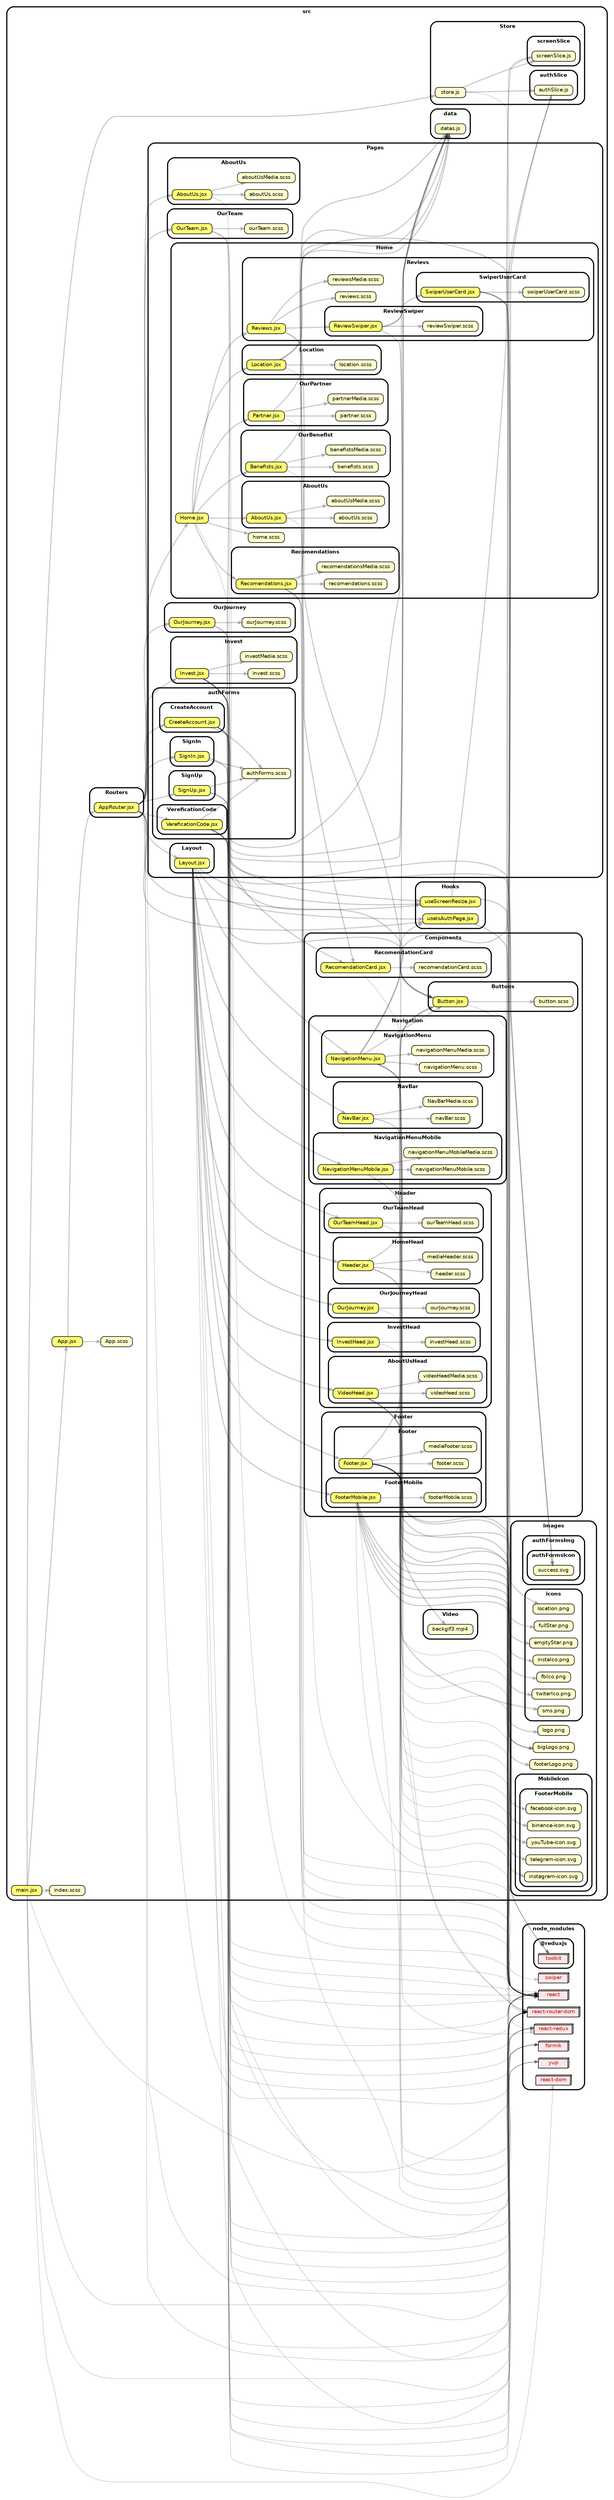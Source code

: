 strict digraph "dependency-cruiser output"{
    rankdir="LR" splines="true" overlap="false" nodesep="0.16" ranksep="0.18" fontname="Helvetica-bold" fontsize="9" style="rounded,bold,filled" fillcolor="#ffffff" compound="true"
    node [shape="box" style="rounded, filled" height="0.2" color="black" fillcolor="#ffffcc" fontcolor="black" fontname="Helvetica" fontsize="9"]
    edge [arrowhead="normal" arrowsize="0.6" penwidth="2.0" color="#00000033" fontname="Helvetica" fontsize="9"]

    subgraph "cluster_node_modules" {label="node_modules" subgraph "cluster_node_modules/@reduxjs" {label="@reduxjs" "node_modules/@reduxjs/toolkit" [label=<toolkit> tooltip="toolkit" URL="https://www.npmjs.com/package/@reduxjs/toolkit" shape="box3d" fillcolor="#c40b0a1a" fontcolor="#c40b0a"] } }
    subgraph "cluster_node_modules" {label="node_modules" "node_modules/formik" [label=<formik> tooltip="formik" URL="https://www.npmjs.com/package/formik" shape="box3d" fillcolor="#c40b0a1a" fontcolor="#c40b0a"] }
    subgraph "cluster_node_modules" {label="node_modules" "node_modules/react" [label=<react> tooltip="react" URL="https://www.npmjs.com/package/react" shape="box3d" fillcolor="#c40b0a1a" fontcolor="#c40b0a"] }
    subgraph "cluster_node_modules" {label="node_modules" "node_modules/react-dom" [label=<react-dom> tooltip="react-dom" URL="https://www.npmjs.com/package/react-dom" shape="box3d" fillcolor="#c40b0a1a" fontcolor="#c40b0a"] }
    subgraph "cluster_node_modules" {label="node_modules" "node_modules/react-redux" [label=<react-redux> tooltip="react-redux" URL="https://www.npmjs.com/package/react-redux" shape="box3d" fillcolor="#c40b0a1a" fontcolor="#c40b0a"] }
    subgraph "cluster_node_modules" {label="node_modules" "node_modules/react-router-dom" [label=<react-router-dom> tooltip="react-router-dom" URL="https://www.npmjs.com/package/react-router-dom" shape="box3d" fillcolor="#c40b0a1a" fontcolor="#c40b0a"] }
    subgraph "cluster_node_modules" {label="node_modules" "node_modules/swiper" [label=<swiper> tooltip="swiper" URL="https://www.npmjs.com/package/swiper" shape="box3d" fillcolor="#c40b0a1a" fontcolor="#c40b0a"] }
    subgraph "cluster_node_modules" {label="node_modules" "node_modules/yup" [label=<yup> tooltip="yup" URL="https://www.npmjs.com/package/yup" shape="box3d" fillcolor="#c40b0a1a" fontcolor="#c40b0a"] }
    subgraph "cluster_src" {label="src" "src/App.jsx" [label=<App.jsx> tooltip="App.jsx" URL="src/App.jsx" fillcolor="#ffff77"] }
    "src/App.jsx" -> "src/App.scss"
    "src/App.jsx" -> "src/Routers/AppRouter.jsx"
    subgraph "cluster_src" {label="src" "src/App.scss" [label=<App.scss> tooltip="App.scss" URL="src/App.scss" ] }
    subgraph "cluster_src" {label="src" subgraph "cluster_src/Components" {label="Components" subgraph "cluster_src/Components/Buttons" {label="Buttons" "src/Components/Buttons/Button.jsx" [label=<Button.jsx> tooltip="Button.jsx" URL="src/Components/Buttons/Button.jsx" fillcolor="#ffff77"] } } }
    "src/Components/Buttons/Button.jsx" -> "src/Components/Buttons/button.scss"
    "src/Components/Buttons/Button.jsx" -> "node_modules/react" [penwidth="1.0"]
    subgraph "cluster_src" {label="src" subgraph "cluster_src/Components" {label="Components" subgraph "cluster_src/Components/Buttons" {label="Buttons" "src/Components/Buttons/button.scss" [label=<button.scss> tooltip="button.scss" URL="src/Components/Buttons/button.scss" ] } } }
    subgraph "cluster_src" {label="src" subgraph "cluster_src/Components" {label="Components" subgraph "cluster_src/Components/Footer" {label="Footer" subgraph "cluster_src/Components/Footer/Footer" {label="Footer" "src/Components/Footer/Footer/Footer.jsx" [label=<Footer.jsx> tooltip="Footer.jsx" URL="src/Components/Footer/Footer/Footer.jsx" fillcolor="#ffff77"] } } } }
    "src/Components/Footer/Footer/Footer.jsx" -> "src/images/footerLogo.png"
    "src/Components/Footer/Footer/Footer.jsx" -> "src/images/icons/fbIco.png"
    "src/Components/Footer/Footer/Footer.jsx" -> "src/images/icons/instaIco.png"
    "src/Components/Footer/Footer/Footer.jsx" -> "src/images/icons/sms.png"
    "src/Components/Footer/Footer/Footer.jsx" -> "src/images/icons/twiterIco.png"
    "src/Components/Footer/Footer/Footer.jsx" -> "src/Components/Buttons/Button.jsx"
    "src/Components/Footer/Footer/Footer.jsx" -> "src/Components/Footer/Footer/footer.scss"
    "src/Components/Footer/Footer/Footer.jsx" -> "src/Components/Footer/Footer/mediaFooter.scss"
    "src/Components/Footer/Footer/Footer.jsx" -> "node_modules/react" [penwidth="1.0"]
    "src/Components/Footer/Footer/Footer.jsx" -> "node_modules/react-router-dom" [penwidth="1.0"]
    subgraph "cluster_src" {label="src" subgraph "cluster_src/Components" {label="Components" subgraph "cluster_src/Components/Footer" {label="Footer" subgraph "cluster_src/Components/Footer/Footer" {label="Footer" "src/Components/Footer/Footer/footer.scss" [label=<footer.scss> tooltip="footer.scss" URL="src/Components/Footer/Footer/footer.scss" ] } } } }
    subgraph "cluster_src" {label="src" subgraph "cluster_src/Components" {label="Components" subgraph "cluster_src/Components/Footer" {label="Footer" subgraph "cluster_src/Components/Footer/Footer" {label="Footer" "src/Components/Footer/Footer/mediaFooter.scss" [label=<mediaFooter.scss> tooltip="mediaFooter.scss" URL="src/Components/Footer/Footer/mediaFooter.scss" ] } } } }
    subgraph "cluster_src" {label="src" subgraph "cluster_src/Components" {label="Components" subgraph "cluster_src/Components/Footer" {label="Footer" subgraph "cluster_src/Components/Footer/FooterMobile" {label="FooterMobile" "src/Components/Footer/FooterMobile/FooterMobile.jsx" [label=<FooterMobile.jsx> tooltip="FooterMobile.jsx" URL="src/Components/Footer/FooterMobile/FooterMobile.jsx" fillcolor="#ffff77"] } } } }
    "src/Components/Footer/FooterMobile/FooterMobile.jsx" -> "src/images/MobileIcon/FooterMobile/binance-icon.svg"
    "src/Components/Footer/FooterMobile/FooterMobile.jsx" -> "src/images/MobileIcon/FooterMobile/facebook-icon.svg"
    "src/Components/Footer/FooterMobile/FooterMobile.jsx" -> "src/images/MobileIcon/FooterMobile/instagram-icon.svg"
    "src/Components/Footer/FooterMobile/FooterMobile.jsx" -> "src/images/MobileIcon/FooterMobile/telegram-icon.svg"
    "src/Components/Footer/FooterMobile/FooterMobile.jsx" -> "src/images/MobileIcon/FooterMobile/youTube-icon.svg"
    "src/Components/Footer/FooterMobile/FooterMobile.jsx" -> "src/Components/Footer/FooterMobile/footerMobile.scss"
    "src/Components/Footer/FooterMobile/FooterMobile.jsx" -> "node_modules/react" [penwidth="1.0"]
    "src/Components/Footer/FooterMobile/FooterMobile.jsx" -> "node_modules/react-router-dom" [penwidth="1.0"]
    subgraph "cluster_src" {label="src" subgraph "cluster_src/Components" {label="Components" subgraph "cluster_src/Components/Footer" {label="Footer" subgraph "cluster_src/Components/Footer/FooterMobile" {label="FooterMobile" "src/Components/Footer/FooterMobile/footerMobile.scss" [label=<footerMobile.scss> tooltip="footerMobile.scss" URL="src/Components/Footer/FooterMobile/footerMobile.scss" ] } } } }
    subgraph "cluster_src" {label="src" subgraph "cluster_src/Components" {label="Components" subgraph "cluster_src/Components/Header" {label="Header" subgraph "cluster_src/Components/Header/AboutUsHead" {label="AboutUsHead" "src/Components/Header/AboutUsHead/VideoHead.jsx" [label=<VideoHead.jsx> tooltip="VideoHead.jsx" URL="src/Components/Header/AboutUsHead/VideoHead.jsx" fillcolor="#ffff77"] } } } }
    "src/Components/Header/AboutUsHead/VideoHead.jsx" -> "src/images/bigLogo.png"
    "src/Components/Header/AboutUsHead/VideoHead.jsx" -> "src/Video/backgif3.mp4"
    "src/Components/Header/AboutUsHead/VideoHead.jsx" -> "src/Components/Header/AboutUsHead/videoHead.scss"
    "src/Components/Header/AboutUsHead/VideoHead.jsx" -> "src/Components/Header/AboutUsHead/videoHeadMedia.scss"
    "src/Components/Header/AboutUsHead/VideoHead.jsx" -> "node_modules/react" [penwidth="1.0"]
    subgraph "cluster_src" {label="src" subgraph "cluster_src/Components" {label="Components" subgraph "cluster_src/Components/Header" {label="Header" subgraph "cluster_src/Components/Header/AboutUsHead" {label="AboutUsHead" "src/Components/Header/AboutUsHead/videoHead.scss" [label=<videoHead.scss> tooltip="videoHead.scss" URL="src/Components/Header/AboutUsHead/videoHead.scss" ] } } } }
    subgraph "cluster_src" {label="src" subgraph "cluster_src/Components" {label="Components" subgraph "cluster_src/Components/Header" {label="Header" subgraph "cluster_src/Components/Header/AboutUsHead" {label="AboutUsHead" "src/Components/Header/AboutUsHead/videoHeadMedia.scss" [label=<videoHeadMedia.scss> tooltip="videoHeadMedia.scss" URL="src/Components/Header/AboutUsHead/videoHeadMedia.scss" ] } } } }
    subgraph "cluster_src" {label="src" subgraph "cluster_src/Components" {label="Components" subgraph "cluster_src/Components/Header" {label="Header" subgraph "cluster_src/Components/Header/HomeHead" {label="HomeHead" "src/Components/Header/HomeHead/Header.jsx" [label=<Header.jsx> tooltip="Header.jsx" URL="src/Components/Header/HomeHead/Header.jsx" fillcolor="#ffff77"] } } } }
    "src/Components/Header/HomeHead/Header.jsx" -> "src/images/bigLogo.png"
    "src/Components/Header/HomeHead/Header.jsx" -> "src/Components/Buttons/Button.jsx"
    "src/Components/Header/HomeHead/Header.jsx" -> "src/Components/Header/HomeHead/header.scss"
    "src/Components/Header/HomeHead/Header.jsx" -> "src/Components/Header/HomeHead/mediaHeader.scss"
    "src/Components/Header/HomeHead/Header.jsx" -> "node_modules/react" [penwidth="1.0"]
    subgraph "cluster_src" {label="src" subgraph "cluster_src/Components" {label="Components" subgraph "cluster_src/Components/Header" {label="Header" subgraph "cluster_src/Components/Header/HomeHead" {label="HomeHead" "src/Components/Header/HomeHead/header.scss" [label=<header.scss> tooltip="header.scss" URL="src/Components/Header/HomeHead/header.scss" ] } } } }
    subgraph "cluster_src" {label="src" subgraph "cluster_src/Components" {label="Components" subgraph "cluster_src/Components/Header" {label="Header" subgraph "cluster_src/Components/Header/HomeHead" {label="HomeHead" "src/Components/Header/HomeHead/mediaHeader.scss" [label=<mediaHeader.scss> tooltip="mediaHeader.scss" URL="src/Components/Header/HomeHead/mediaHeader.scss" ] } } } }
    subgraph "cluster_src" {label="src" subgraph "cluster_src/Components" {label="Components" subgraph "cluster_src/Components/Header" {label="Header" subgraph "cluster_src/Components/Header/InvestHead" {label="InvestHead" "src/Components/Header/InvestHead/InvestHead.jsx" [label=<InvestHead.jsx> tooltip="InvestHead.jsx" URL="src/Components/Header/InvestHead/InvestHead.jsx" fillcolor="#ffff77"] } } } }
    "src/Components/Header/InvestHead/InvestHead.jsx" -> "src/Components/Header/InvestHead/investHead.scss"
    "src/Components/Header/InvestHead/InvestHead.jsx" -> "node_modules/react" [penwidth="1.0"]
    subgraph "cluster_src" {label="src" subgraph "cluster_src/Components" {label="Components" subgraph "cluster_src/Components/Header" {label="Header" subgraph "cluster_src/Components/Header/InvestHead" {label="InvestHead" "src/Components/Header/InvestHead/investHead.scss" [label=<investHead.scss> tooltip="investHead.scss" URL="src/Components/Header/InvestHead/investHead.scss" ] } } } }
    subgraph "cluster_src" {label="src" subgraph "cluster_src/Components" {label="Components" subgraph "cluster_src/Components/Header" {label="Header" subgraph "cluster_src/Components/Header/OurJourneyHead" {label="OurJourneyHead" "src/Components/Header/OurJourneyHead/OurJourney.jsx" [label=<OurJourney.jsx> tooltip="OurJourney.jsx" URL="src/Components/Header/OurJourneyHead/OurJourney.jsx" fillcolor="#ffff77"] } } } }
    "src/Components/Header/OurJourneyHead/OurJourney.jsx" -> "src/Components/Header/OurJourneyHead/ourJourney.scss"
    "src/Components/Header/OurJourneyHead/OurJourney.jsx" -> "node_modules/react" [penwidth="1.0"]
    subgraph "cluster_src" {label="src" subgraph "cluster_src/Components" {label="Components" subgraph "cluster_src/Components/Header" {label="Header" subgraph "cluster_src/Components/Header/OurJourneyHead" {label="OurJourneyHead" "src/Components/Header/OurJourneyHead/ourJourney.scss" [label=<ourJourney.scss> tooltip="ourJourney.scss" URL="src/Components/Header/OurJourneyHead/ourJourney.scss" ] } } } }
    subgraph "cluster_src" {label="src" subgraph "cluster_src/Components" {label="Components" subgraph "cluster_src/Components/Header" {label="Header" subgraph "cluster_src/Components/Header/OurTeamHead" {label="OurTeamHead" "src/Components/Header/OurTeamHead/OurTeamHead.jsx" [label=<OurTeamHead.jsx> tooltip="OurTeamHead.jsx" URL="src/Components/Header/OurTeamHead/OurTeamHead.jsx" fillcolor="#ffff77"] } } } }
    "src/Components/Header/OurTeamHead/OurTeamHead.jsx" -> "src/Components/Header/OurTeamHead/ourTeamHead.scss"
    "src/Components/Header/OurTeamHead/OurTeamHead.jsx" -> "node_modules/react" [penwidth="1.0"]
    subgraph "cluster_src" {label="src" subgraph "cluster_src/Components" {label="Components" subgraph "cluster_src/Components/Header" {label="Header" subgraph "cluster_src/Components/Header/OurTeamHead" {label="OurTeamHead" "src/Components/Header/OurTeamHead/ourTeamHead.scss" [label=<ourTeamHead.scss> tooltip="ourTeamHead.scss" URL="src/Components/Header/OurTeamHead/ourTeamHead.scss" ] } } } }
    subgraph "cluster_src" {label="src" subgraph "cluster_src/Components" {label="Components" subgraph "cluster_src/Components/Navigation" {label="Navigation" subgraph "cluster_src/Components/Navigation/NavBar" {label="NavBar" "src/Components/Navigation/NavBar/NavBar.jsx" [label=<NavBar.jsx> tooltip="NavBar.jsx" URL="src/Components/Navigation/NavBar/NavBar.jsx" fillcolor="#ffff77"] } } } }
    "src/Components/Navigation/NavBar/NavBar.jsx" -> "src/Components/Navigation/NavBar/navBar.scss"
    "src/Components/Navigation/NavBar/NavBar.jsx" -> "src/Components/Navigation/NavBar/NavBarMedia.scss"
    "src/Components/Navigation/NavBar/NavBar.jsx" -> "node_modules/react" [penwidth="1.0"]
    "src/Components/Navigation/NavBar/NavBar.jsx" -> "node_modules/react-router-dom" [penwidth="1.0"]
    subgraph "cluster_src" {label="src" subgraph "cluster_src/Components" {label="Components" subgraph "cluster_src/Components/Navigation" {label="Navigation" subgraph "cluster_src/Components/Navigation/NavBar" {label="NavBar" "src/Components/Navigation/NavBar/NavBarMedia.scss" [label=<NavBarMedia.scss> tooltip="NavBarMedia.scss" URL="src/Components/Navigation/NavBar/NavBarMedia.scss" ] } } } }
    subgraph "cluster_src" {label="src" subgraph "cluster_src/Components" {label="Components" subgraph "cluster_src/Components/Navigation" {label="Navigation" subgraph "cluster_src/Components/Navigation/NavBar" {label="NavBar" "src/Components/Navigation/NavBar/navBar.scss" [label=<navBar.scss> tooltip="navBar.scss" URL="src/Components/Navigation/NavBar/navBar.scss" ] } } } }
    subgraph "cluster_src" {label="src" subgraph "cluster_src/Components" {label="Components" subgraph "cluster_src/Components/Navigation" {label="Navigation" subgraph "cluster_src/Components/Navigation/NavigationMenu" {label="NavigationMenu" "src/Components/Navigation/NavigationMenu/NavigationMenu.jsx" [label=<NavigationMenu.jsx> tooltip="NavigationMenu.jsx" URL="src/Components/Navigation/NavigationMenu/NavigationMenu.jsx" fillcolor="#ffff77"] } } } }
    "src/Components/Navigation/NavigationMenu/NavigationMenu.jsx" -> "src/Hooks/useIsAuthPage.jsx"
    "src/Components/Navigation/NavigationMenu/NavigationMenu.jsx" -> "src/images/logo.png"
    "src/Components/Navigation/NavigationMenu/NavigationMenu.jsx" -> "src/Store/authSlice/authSlice.js"
    "src/Components/Navigation/NavigationMenu/NavigationMenu.jsx" -> "src/Components/Buttons/Button.jsx"
    "src/Components/Navigation/NavigationMenu/NavigationMenu.jsx" -> "src/Components/Navigation/NavigationMenu/navigationMenu.scss"
    "src/Components/Navigation/NavigationMenu/NavigationMenu.jsx" -> "src/Components/Navigation/NavigationMenu/navigationMenuMedia.scss"
    "src/Components/Navigation/NavigationMenu/NavigationMenu.jsx" -> "node_modules/react" [penwidth="1.0"]
    "src/Components/Navigation/NavigationMenu/NavigationMenu.jsx" -> "node_modules/react-redux" [penwidth="1.0"]
    "src/Components/Navigation/NavigationMenu/NavigationMenu.jsx" -> "node_modules/react-router-dom" [penwidth="1.0"]
    subgraph "cluster_src" {label="src" subgraph "cluster_src/Components" {label="Components" subgraph "cluster_src/Components/Navigation" {label="Navigation" subgraph "cluster_src/Components/Navigation/NavigationMenu" {label="NavigationMenu" "src/Components/Navigation/NavigationMenu/navigationMenu.scss" [label=<navigationMenu.scss> tooltip="navigationMenu.scss" URL="src/Components/Navigation/NavigationMenu/navigationMenu.scss" ] } } } }
    subgraph "cluster_src" {label="src" subgraph "cluster_src/Components" {label="Components" subgraph "cluster_src/Components/Navigation" {label="Navigation" subgraph "cluster_src/Components/Navigation/NavigationMenu" {label="NavigationMenu" "src/Components/Navigation/NavigationMenu/navigationMenuMedia.scss" [label=<navigationMenuMedia.scss> tooltip="navigationMenuMedia.scss" URL="src/Components/Navigation/NavigationMenu/navigationMenuMedia.scss" ] } } } }
    subgraph "cluster_src" {label="src" subgraph "cluster_src/Components" {label="Components" subgraph "cluster_src/Components/Navigation" {label="Navigation" subgraph "cluster_src/Components/Navigation/NavigationMenuMobile" {label="NavigationMenuMobile" "src/Components/Navigation/NavigationMenuMobile/NavigationMenuMobile.jsx" [label=<NavigationMenuMobile.jsx> tooltip="NavigationMenuMobile.jsx" URL="src/Components/Navigation/NavigationMenuMobile/NavigationMenuMobile.jsx" fillcolor="#ffff77"] } } } }
    "src/Components/Navigation/NavigationMenuMobile/NavigationMenuMobile.jsx" -> "src/Components/Navigation/NavigationMenuMobile/navigationMenuMobile.scss"
    "src/Components/Navigation/NavigationMenuMobile/NavigationMenuMobile.jsx" -> "src/Components/Navigation/NavigationMenuMobile/navigationMenuMobileMedia.scss"
    "src/Components/Navigation/NavigationMenuMobile/NavigationMenuMobile.jsx" -> "node_modules/react" [penwidth="1.0"]
    "src/Components/Navigation/NavigationMenuMobile/NavigationMenuMobile.jsx" -> "node_modules/react-router-dom" [penwidth="1.0"]
    subgraph "cluster_src" {label="src" subgraph "cluster_src/Components" {label="Components" subgraph "cluster_src/Components/Navigation" {label="Navigation" subgraph "cluster_src/Components/Navigation/NavigationMenuMobile" {label="NavigationMenuMobile" "src/Components/Navigation/NavigationMenuMobile/navigationMenuMobile.scss" [label=<navigationMenuMobile.scss> tooltip="navigationMenuMobile.scss" URL="src/Components/Navigation/NavigationMenuMobile/navigationMenuMobile.scss" ] } } } }
    subgraph "cluster_src" {label="src" subgraph "cluster_src/Components" {label="Components" subgraph "cluster_src/Components/Navigation" {label="Navigation" subgraph "cluster_src/Components/Navigation/NavigationMenuMobile" {label="NavigationMenuMobile" "src/Components/Navigation/NavigationMenuMobile/navigationMenuMobileMedia.scss" [label=<navigationMenuMobileMedia.scss> tooltip="navigationMenuMobileMedia.scss" URL="src/Components/Navigation/NavigationMenuMobile/navigationMenuMobileMedia.scss" ] } } } }
    subgraph "cluster_src" {label="src" subgraph "cluster_src/Components" {label="Components" subgraph "cluster_src/Components/RecomendationCard" {label="RecomendationCard" "src/Components/RecomendationCard/RecomendationCard.jsx" [label=<RecomendationCard.jsx> tooltip="RecomendationCard.jsx" URL="src/Components/RecomendationCard/RecomendationCard.jsx" fillcolor="#ffff77"] } } }
    "src/Components/RecomendationCard/RecomendationCard.jsx" -> "src/Components/RecomendationCard/recomendationCard.scss"
    "src/Components/RecomendationCard/RecomendationCard.jsx" -> "node_modules/react" [penwidth="1.0"]
    subgraph "cluster_src" {label="src" subgraph "cluster_src/Components" {label="Components" subgraph "cluster_src/Components/RecomendationCard" {label="RecomendationCard" "src/Components/RecomendationCard/recomendationCard.scss" [label=<recomendationCard.scss> tooltip="recomendationCard.scss" URL="src/Components/RecomendationCard/recomendationCard.scss" ] } } }
    subgraph "cluster_src" {label="src" subgraph "cluster_src/Hooks" {label="Hooks" "src/Hooks/useIsAuthPage.jsx" [label=<useIsAuthPage.jsx> tooltip="useIsAuthPage.jsx" URL="src/Hooks/useIsAuthPage.jsx" fillcolor="#ffff77"] } }
    "src/Hooks/useIsAuthPage.jsx" -> "node_modules/react" [penwidth="1.0"]
    "src/Hooks/useIsAuthPage.jsx" -> "node_modules/react-router-dom" [penwidth="1.0"]
    subgraph "cluster_src" {label="src" subgraph "cluster_src/Hooks" {label="Hooks" "src/Hooks/useScreenResize.jsx" [label=<useScreenResize.jsx> tooltip="useScreenResize.jsx" URL="src/Hooks/useScreenResize.jsx" fillcolor="#ffff77"] } }
    "src/Hooks/useScreenResize.jsx" -> "src/Store/screenSlice/screenSlice.js"
    "src/Hooks/useScreenResize.jsx" -> "node_modules/react" [penwidth="1.0"]
    "src/Hooks/useScreenResize.jsx" -> "node_modules/react-redux" [penwidth="1.0"]
    subgraph "cluster_src" {label="src" subgraph "cluster_src/Pages" {label="Pages" subgraph "cluster_src/Pages/AboutUs" {label="AboutUs" "src/Pages/AboutUs/AboutUs.jsx" [label=<AboutUs.jsx> tooltip="AboutUs.jsx" URL="src/Pages/AboutUs/AboutUs.jsx" fillcolor="#ffff77"] } } }
    "src/Pages/AboutUs/AboutUs.jsx" -> "src/Pages/AboutUs/aboutUs.scss"
    "src/Pages/AboutUs/AboutUs.jsx" -> "src/Pages/AboutUs/aboutUsMedia.scss"
    "src/Pages/AboutUs/AboutUs.jsx" -> "node_modules/react" [penwidth="1.0"]
    subgraph "cluster_src" {label="src" subgraph "cluster_src/Pages" {label="Pages" subgraph "cluster_src/Pages/AboutUs" {label="AboutUs" "src/Pages/AboutUs/aboutUs.scss" [label=<aboutUs.scss> tooltip="aboutUs.scss" URL="src/Pages/AboutUs/aboutUs.scss" ] } } }
    subgraph "cluster_src" {label="src" subgraph "cluster_src/Pages" {label="Pages" subgraph "cluster_src/Pages/AboutUs" {label="AboutUs" "src/Pages/AboutUs/aboutUsMedia.scss" [label=<aboutUsMedia.scss> tooltip="aboutUsMedia.scss" URL="src/Pages/AboutUs/aboutUsMedia.scss" ] } } }
    subgraph "cluster_src" {label="src" subgraph "cluster_src/Pages" {label="Pages" subgraph "cluster_src/Pages/Home" {label="Home" subgraph "cluster_src/Pages/Home/AboutUs" {label="AboutUs" "src/Pages/Home/AboutUs/AboutUs.jsx" [label=<AboutUs.jsx> tooltip="AboutUs.jsx" URL="src/Pages/Home/AboutUs/AboutUs.jsx" fillcolor="#ffff77"] } } } }
    "src/Pages/Home/AboutUs/AboutUs.jsx" -> "src/Pages/Home/AboutUs/aboutUs.scss"
    "src/Pages/Home/AboutUs/AboutUs.jsx" -> "src/Pages/Home/AboutUs/aboutUsMedia.scss"
    "src/Pages/Home/AboutUs/AboutUs.jsx" -> "node_modules/react" [penwidth="1.0"]
    subgraph "cluster_src" {label="src" subgraph "cluster_src/Pages" {label="Pages" subgraph "cluster_src/Pages/Home" {label="Home" subgraph "cluster_src/Pages/Home/AboutUs" {label="AboutUs" "src/Pages/Home/AboutUs/aboutUs.scss" [label=<aboutUs.scss> tooltip="aboutUs.scss" URL="src/Pages/Home/AboutUs/aboutUs.scss" ] } } } }
    subgraph "cluster_src" {label="src" subgraph "cluster_src/Pages" {label="Pages" subgraph "cluster_src/Pages/Home" {label="Home" subgraph "cluster_src/Pages/Home/AboutUs" {label="AboutUs" "src/Pages/Home/AboutUs/aboutUsMedia.scss" [label=<aboutUsMedia.scss> tooltip="aboutUsMedia.scss" URL="src/Pages/Home/AboutUs/aboutUsMedia.scss" ] } } } }
    subgraph "cluster_src" {label="src" subgraph "cluster_src/Pages" {label="Pages" subgraph "cluster_src/Pages/Home" {label="Home" "src/Pages/Home/Home.jsx" [label=<Home.jsx> tooltip="Home.jsx" URL="src/Pages/Home/Home.jsx" fillcolor="#ffff77"] } } }
    "src/Pages/Home/Home.jsx" -> "src/Pages/Home/AboutUs/AboutUs.jsx"
    "src/Pages/Home/Home.jsx" -> "src/Pages/Home/home.scss"
    "src/Pages/Home/Home.jsx" -> "src/Pages/Home/Location/Location.jsx"
    "src/Pages/Home/Home.jsx" -> "src/Pages/Home/OurBenefist/Benefists.jsx"
    "src/Pages/Home/Home.jsx" -> "src/Pages/Home/OurPartner/Partner.jsx"
    "src/Pages/Home/Home.jsx" -> "src/Pages/Home/Recomendations/Recomendations.jsx"
    "src/Pages/Home/Home.jsx" -> "src/Pages/Home/Revievs/Reviews.jsx"
    "src/Pages/Home/Home.jsx" -> "node_modules/react" [penwidth="1.0"]
    subgraph "cluster_src" {label="src" subgraph "cluster_src/Pages" {label="Pages" subgraph "cluster_src/Pages/Home" {label="Home" subgraph "cluster_src/Pages/Home/Location" {label="Location" "src/Pages/Home/Location/Location.jsx" [label=<Location.jsx> tooltip="Location.jsx" URL="src/Pages/Home/Location/Location.jsx" fillcolor="#ffff77"] } } } }
    "src/Pages/Home/Location/Location.jsx" -> "src/data/datas.js"
    "src/Pages/Home/Location/Location.jsx" -> "src/images/icons/location.png"
    "src/Pages/Home/Location/Location.jsx" -> "src/Pages/Home/Location/location.scss"
    "src/Pages/Home/Location/Location.jsx" -> "node_modules/react" [penwidth="1.0"]
    subgraph "cluster_src" {label="src" subgraph "cluster_src/Pages" {label="Pages" subgraph "cluster_src/Pages/Home" {label="Home" subgraph "cluster_src/Pages/Home/Location" {label="Location" "src/Pages/Home/Location/location.scss" [label=<location.scss> tooltip="location.scss" URL="src/Pages/Home/Location/location.scss" ] } } } }
    subgraph "cluster_src" {label="src" subgraph "cluster_src/Pages" {label="Pages" subgraph "cluster_src/Pages/Home" {label="Home" subgraph "cluster_src/Pages/Home/OurBenefist" {label="OurBenefist" "src/Pages/Home/OurBenefist/Benefists.jsx" [label=<Benefists.jsx> tooltip="Benefists.jsx" URL="src/Pages/Home/OurBenefist/Benefists.jsx" fillcolor="#ffff77"] } } } }
    "src/Pages/Home/OurBenefist/Benefists.jsx" -> "src/data/datas.js"
    "src/Pages/Home/OurBenefist/Benefists.jsx" -> "src/Pages/Home/OurBenefist/benefists.scss"
    "src/Pages/Home/OurBenefist/Benefists.jsx" -> "src/Pages/Home/OurBenefist/benefistsMedia.scss"
    "src/Pages/Home/OurBenefist/Benefists.jsx" -> "node_modules/react" [penwidth="1.0"]
    subgraph "cluster_src" {label="src" subgraph "cluster_src/Pages" {label="Pages" subgraph "cluster_src/Pages/Home" {label="Home" subgraph "cluster_src/Pages/Home/OurBenefist" {label="OurBenefist" "src/Pages/Home/OurBenefist/benefists.scss" [label=<benefists.scss> tooltip="benefists.scss" URL="src/Pages/Home/OurBenefist/benefists.scss" ] } } } }
    subgraph "cluster_src" {label="src" subgraph "cluster_src/Pages" {label="Pages" subgraph "cluster_src/Pages/Home" {label="Home" subgraph "cluster_src/Pages/Home/OurBenefist" {label="OurBenefist" "src/Pages/Home/OurBenefist/benefistsMedia.scss" [label=<benefistsMedia.scss> tooltip="benefistsMedia.scss" URL="src/Pages/Home/OurBenefist/benefistsMedia.scss" ] } } } }
    subgraph "cluster_src" {label="src" subgraph "cluster_src/Pages" {label="Pages" subgraph "cluster_src/Pages/Home" {label="Home" subgraph "cluster_src/Pages/Home/OurPartner" {label="OurPartner" "src/Pages/Home/OurPartner/Partner.jsx" [label=<Partner.jsx> tooltip="Partner.jsx" URL="src/Pages/Home/OurPartner/Partner.jsx" fillcolor="#ffff77"] } } } }
    "src/Pages/Home/OurPartner/Partner.jsx" -> "src/data/datas.js"
    "src/Pages/Home/OurPartner/Partner.jsx" -> "src/Pages/Home/OurPartner/partner.scss"
    "src/Pages/Home/OurPartner/Partner.jsx" -> "src/Pages/Home/OurPartner/partnerMedia.scss"
    "src/Pages/Home/OurPartner/Partner.jsx" -> "node_modules/react" [penwidth="1.0"]
    subgraph "cluster_src" {label="src" subgraph "cluster_src/Pages" {label="Pages" subgraph "cluster_src/Pages/Home" {label="Home" subgraph "cluster_src/Pages/Home/OurPartner" {label="OurPartner" "src/Pages/Home/OurPartner/partner.scss" [label=<partner.scss> tooltip="partner.scss" URL="src/Pages/Home/OurPartner/partner.scss" ] } } } }
    subgraph "cluster_src" {label="src" subgraph "cluster_src/Pages" {label="Pages" subgraph "cluster_src/Pages/Home" {label="Home" subgraph "cluster_src/Pages/Home/OurPartner" {label="OurPartner" "src/Pages/Home/OurPartner/partnerMedia.scss" [label=<partnerMedia.scss> tooltip="partnerMedia.scss" URL="src/Pages/Home/OurPartner/partnerMedia.scss" ] } } } }
    subgraph "cluster_src" {label="src" subgraph "cluster_src/Pages" {label="Pages" subgraph "cluster_src/Pages/Home" {label="Home" subgraph "cluster_src/Pages/Home/Recomendations" {label="Recomendations" "src/Pages/Home/Recomendations/Recomendations.jsx" [label=<Recomendations.jsx> tooltip="Recomendations.jsx" URL="src/Pages/Home/Recomendations/Recomendations.jsx" fillcolor="#ffff77"] } } } }
    "src/Pages/Home/Recomendations/Recomendations.jsx" -> "src/Components/RecomendationCard/RecomendationCard.jsx"
    "src/Pages/Home/Recomendations/Recomendations.jsx" -> "src/data/datas.js"
    "src/Pages/Home/Recomendations/Recomendations.jsx" -> "src/Pages/Home/Recomendations/recomendations.scss"
    "src/Pages/Home/Recomendations/Recomendations.jsx" -> "src/Pages/Home/Recomendations/recomendationsMedia.scss"
    "src/Pages/Home/Recomendations/Recomendations.jsx" -> "node_modules/react" [penwidth="1.0"]
    "src/Pages/Home/Recomendations/Recomendations.jsx" -> "node_modules/react-router-dom" [penwidth="1.0"]
    subgraph "cluster_src" {label="src" subgraph "cluster_src/Pages" {label="Pages" subgraph "cluster_src/Pages/Home" {label="Home" subgraph "cluster_src/Pages/Home/Recomendations" {label="Recomendations" "src/Pages/Home/Recomendations/recomendations.scss" [label=<recomendations.scss> tooltip="recomendations.scss" URL="src/Pages/Home/Recomendations/recomendations.scss" ] } } } }
    subgraph "cluster_src" {label="src" subgraph "cluster_src/Pages" {label="Pages" subgraph "cluster_src/Pages/Home" {label="Home" subgraph "cluster_src/Pages/Home/Recomendations" {label="Recomendations" "src/Pages/Home/Recomendations/recomendationsMedia.scss" [label=<recomendationsMedia.scss> tooltip="recomendationsMedia.scss" URL="src/Pages/Home/Recomendations/recomendationsMedia.scss" ] } } } }
    subgraph "cluster_src" {label="src" subgraph "cluster_src/Pages" {label="Pages" subgraph "cluster_src/Pages/Home" {label="Home" subgraph "cluster_src/Pages/Home/Revievs" {label="Revievs" subgraph "cluster_src/Pages/Home/Revievs/ReviewSwiper" {label="ReviewSwiper" "src/Pages/Home/Revievs/ReviewSwiper/ReviewSwiper.jsx" [label=<ReviewSwiper.jsx> tooltip="ReviewSwiper.jsx" URL="src/Pages/Home/Revievs/ReviewSwiper/ReviewSwiper.jsx" fillcolor="#ffff77"] } } } } }
    "src/Pages/Home/Revievs/ReviewSwiper/ReviewSwiper.jsx" -> "src/data/datas.js"
    "src/Pages/Home/Revievs/ReviewSwiper/ReviewSwiper.jsx" -> "src/Pages/Home/Revievs/SwiperUserCard/SwiperUserCard.jsx"
    "src/Pages/Home/Revievs/ReviewSwiper/ReviewSwiper.jsx" -> "src/Pages/Home/Revievs/ReviewSwiper/reviewSwiper.scss"
    "src/Pages/Home/Revievs/ReviewSwiper/ReviewSwiper.jsx" -> "node_modules/react" [penwidth="1.0"]
    "src/Pages/Home/Revievs/ReviewSwiper/ReviewSwiper.jsx" -> "node_modules/swiper" [penwidth="1.0"]
    subgraph "cluster_src" {label="src" subgraph "cluster_src/Pages" {label="Pages" subgraph "cluster_src/Pages/Home" {label="Home" subgraph "cluster_src/Pages/Home/Revievs" {label="Revievs" subgraph "cluster_src/Pages/Home/Revievs/ReviewSwiper" {label="ReviewSwiper" "src/Pages/Home/Revievs/ReviewSwiper/reviewSwiper.scss" [label=<reviewSwiper.scss> tooltip="reviewSwiper.scss" URL="src/Pages/Home/Revievs/ReviewSwiper/reviewSwiper.scss" ] } } } } }
    subgraph "cluster_src" {label="src" subgraph "cluster_src/Pages" {label="Pages" subgraph "cluster_src/Pages/Home" {label="Home" subgraph "cluster_src/Pages/Home/Revievs" {label="Revievs" "src/Pages/Home/Revievs/Reviews.jsx" [label=<Reviews.jsx> tooltip="Reviews.jsx" URL="src/Pages/Home/Revievs/Reviews.jsx" fillcolor="#ffff77"] } } } }
    "src/Pages/Home/Revievs/Reviews.jsx" -> "src/Components/Buttons/Button.jsx"
    "src/Pages/Home/Revievs/Reviews.jsx" -> "src/Pages/Home/Revievs/reviews.scss"
    "src/Pages/Home/Revievs/Reviews.jsx" -> "src/Pages/Home/Revievs/reviewsMedia.scss"
    "src/Pages/Home/Revievs/Reviews.jsx" -> "src/Pages/Home/Revievs/ReviewSwiper/ReviewSwiper.jsx"
    "src/Pages/Home/Revievs/Reviews.jsx" -> "node_modules/react" [penwidth="1.0"]
    subgraph "cluster_src" {label="src" subgraph "cluster_src/Pages" {label="Pages" subgraph "cluster_src/Pages/Home" {label="Home" subgraph "cluster_src/Pages/Home/Revievs" {label="Revievs" subgraph "cluster_src/Pages/Home/Revievs/SwiperUserCard" {label="SwiperUserCard" "src/Pages/Home/Revievs/SwiperUserCard/SwiperUserCard.jsx" [label=<SwiperUserCard.jsx> tooltip="SwiperUserCard.jsx" URL="src/Pages/Home/Revievs/SwiperUserCard/SwiperUserCard.jsx" fillcolor="#ffff77"] } } } } }
    "src/Pages/Home/Revievs/SwiperUserCard/SwiperUserCard.jsx" -> "src/images/icons/emptyStar.png"
    "src/Pages/Home/Revievs/SwiperUserCard/SwiperUserCard.jsx" -> "src/images/icons/fullStar.png"
    "src/Pages/Home/Revievs/SwiperUserCard/SwiperUserCard.jsx" -> "src/Pages/Home/Revievs/SwiperUserCard/swiperUserCard.scss"
    "src/Pages/Home/Revievs/SwiperUserCard/SwiperUserCard.jsx" -> "node_modules/react" [penwidth="1.0"]
    subgraph "cluster_src" {label="src" subgraph "cluster_src/Pages" {label="Pages" subgraph "cluster_src/Pages/Home" {label="Home" subgraph "cluster_src/Pages/Home/Revievs" {label="Revievs" subgraph "cluster_src/Pages/Home/Revievs/SwiperUserCard" {label="SwiperUserCard" "src/Pages/Home/Revievs/SwiperUserCard/swiperUserCard.scss" [label=<swiperUserCard.scss> tooltip="swiperUserCard.scss" URL="src/Pages/Home/Revievs/SwiperUserCard/swiperUserCard.scss" ] } } } } }
    subgraph "cluster_src" {label="src" subgraph "cluster_src/Pages" {label="Pages" subgraph "cluster_src/Pages/Home" {label="Home" subgraph "cluster_src/Pages/Home/Revievs" {label="Revievs" "src/Pages/Home/Revievs/reviews.scss" [label=<reviews.scss> tooltip="reviews.scss" URL="src/Pages/Home/Revievs/reviews.scss" ] } } } }
    subgraph "cluster_src" {label="src" subgraph "cluster_src/Pages" {label="Pages" subgraph "cluster_src/Pages/Home" {label="Home" subgraph "cluster_src/Pages/Home/Revievs" {label="Revievs" "src/Pages/Home/Revievs/reviewsMedia.scss" [label=<reviewsMedia.scss> tooltip="reviewsMedia.scss" URL="src/Pages/Home/Revievs/reviewsMedia.scss" ] } } } }
    subgraph "cluster_src" {label="src" subgraph "cluster_src/Pages" {label="Pages" subgraph "cluster_src/Pages/Home" {label="Home" "src/Pages/Home/home.scss" [label=<home.scss> tooltip="home.scss" URL="src/Pages/Home/home.scss" ] } } }
    subgraph "cluster_src" {label="src" subgraph "cluster_src/Pages" {label="Pages" subgraph "cluster_src/Pages/Invest" {label="Invest" "src/Pages/Invest/Invest.jsx" [label=<Invest.jsx> tooltip="Invest.jsx" URL="src/Pages/Invest/Invest.jsx" fillcolor="#ffff77"] } } }
    "src/Pages/Invest/Invest.jsx" -> "src/Components/RecomendationCard/RecomendationCard.jsx"
    "src/Pages/Invest/Invest.jsx" -> "src/data/datas.js"
    "src/Pages/Invest/Invest.jsx" -> "src/Hooks/useScreenResize.jsx"
    "src/Pages/Invest/Invest.jsx" -> "src/Pages/Invest/invest.scss"
    "src/Pages/Invest/Invest.jsx" -> "src/Pages/Invest/investMedia.scss"
    "src/Pages/Invest/Invest.jsx" -> "node_modules/react" [penwidth="1.0"]
    "src/Pages/Invest/Invest.jsx" -> "node_modules/react-redux" [penwidth="1.0"]
    subgraph "cluster_src" {label="src" subgraph "cluster_src/Pages" {label="Pages" subgraph "cluster_src/Pages/Invest" {label="Invest" "src/Pages/Invest/invest.scss" [label=<invest.scss> tooltip="invest.scss" URL="src/Pages/Invest/invest.scss" ] } } }
    subgraph "cluster_src" {label="src" subgraph "cluster_src/Pages" {label="Pages" subgraph "cluster_src/Pages/Invest" {label="Invest" "src/Pages/Invest/investMedia.scss" [label=<investMedia.scss> tooltip="investMedia.scss" URL="src/Pages/Invest/investMedia.scss" ] } } }
    subgraph "cluster_src" {label="src" subgraph "cluster_src/Pages" {label="Pages" subgraph "cluster_src/Pages/Layout" {label="Layout" "src/Pages/Layout/Layout.jsx" [label=<Layout.jsx> tooltip="Layout.jsx" URL="src/Pages/Layout/Layout.jsx" fillcolor="#ffff77"] } } }
    "src/Pages/Layout/Layout.jsx" -> "src/Components/Footer/Footer/Footer.jsx"
    "src/Pages/Layout/Layout.jsx" -> "src/Components/Footer/FooterMobile/FooterMobile.jsx"
    "src/Pages/Layout/Layout.jsx" -> "src/Components/Header/AboutUsHead/VideoHead.jsx"
    "src/Pages/Layout/Layout.jsx" -> "src/Components/Header/HomeHead/Header.jsx"
    "src/Pages/Layout/Layout.jsx" -> "src/Components/Header/InvestHead/InvestHead.jsx"
    "src/Pages/Layout/Layout.jsx" -> "src/Components/Header/OurJourneyHead/OurJourney.jsx"
    "src/Pages/Layout/Layout.jsx" -> "src/Components/Header/OurTeamHead/OurTeamHead.jsx"
    "src/Pages/Layout/Layout.jsx" -> "src/Components/Navigation/NavBar/NavBar.jsx"
    "src/Pages/Layout/Layout.jsx" -> "src/Components/Navigation/NavigationMenu/NavigationMenu.jsx"
    "src/Pages/Layout/Layout.jsx" -> "src/Components/Navigation/NavigationMenuMobile/NavigationMenuMobile.jsx"
    "src/Pages/Layout/Layout.jsx" -> "src/Hooks/useIsAuthPage.jsx"
    "src/Pages/Layout/Layout.jsx" -> "src/Hooks/useScreenResize.jsx"
    "src/Pages/Layout/Layout.jsx" -> "node_modules/react" [penwidth="1.0"]
    "src/Pages/Layout/Layout.jsx" -> "node_modules/react-redux" [penwidth="1.0"]
    "src/Pages/Layout/Layout.jsx" -> "node_modules/react-router-dom" [penwidth="1.0"]
    subgraph "cluster_src" {label="src" subgraph "cluster_src/Pages" {label="Pages" subgraph "cluster_src/Pages/OurJourney" {label="OurJourney" "src/Pages/OurJourney/OurJourney.jsx" [label=<OurJourney.jsx> tooltip="OurJourney.jsx" URL="src/Pages/OurJourney/OurJourney.jsx" fillcolor="#ffff77"] } } }
    "src/Pages/OurJourney/OurJourney.jsx" -> "src/data/datas.js"
    "src/Pages/OurJourney/OurJourney.jsx" -> "src/Pages/OurJourney/ourJourney.scss"
    "src/Pages/OurJourney/OurJourney.jsx" -> "node_modules/react" [penwidth="1.0"]
    subgraph "cluster_src" {label="src" subgraph "cluster_src/Pages" {label="Pages" subgraph "cluster_src/Pages/OurJourney" {label="OurJourney" "src/Pages/OurJourney/ourJourney.scss" [label=<ourJourney.scss> tooltip="ourJourney.scss" URL="src/Pages/OurJourney/ourJourney.scss" ] } } }
    subgraph "cluster_src" {label="src" subgraph "cluster_src/Pages" {label="Pages" subgraph "cluster_src/Pages/OurTeam" {label="OurTeam" "src/Pages/OurTeam/OurTeam.jsx" [label=<OurTeam.jsx> tooltip="OurTeam.jsx" URL="src/Pages/OurTeam/OurTeam.jsx" fillcolor="#ffff77"] } } }
    "src/Pages/OurTeam/OurTeam.jsx" -> "src/data/datas.js"
    "src/Pages/OurTeam/OurTeam.jsx" -> "src/Pages/OurTeam/ourTeam.scss"
    "src/Pages/OurTeam/OurTeam.jsx" -> "node_modules/react" [penwidth="1.0"]
    subgraph "cluster_src" {label="src" subgraph "cluster_src/Pages" {label="Pages" subgraph "cluster_src/Pages/OurTeam" {label="OurTeam" "src/Pages/OurTeam/ourTeam.scss" [label=<ourTeam.scss> tooltip="ourTeam.scss" URL="src/Pages/OurTeam/ourTeam.scss" ] } } }
    subgraph "cluster_src" {label="src" subgraph "cluster_src/Pages" {label="Pages" subgraph "cluster_src/Pages/authForms" {label="authForms" subgraph "cluster_src/Pages/authForms/CreateAccount" {label="CreateAccount" "src/Pages/authForms/CreateAccount/CreateAccount.jsx" [label=<CreateAccount.jsx> tooltip="CreateAccount.jsx" URL="src/Pages/authForms/CreateAccount/CreateAccount.jsx" fillcolor="#ffff77"] } } } }
    "src/Pages/authForms/CreateAccount/CreateAccount.jsx" -> "src/Components/Buttons/Button.jsx"
    "src/Pages/authForms/CreateAccount/CreateAccount.jsx" -> "src/images/authFormsImg/authFormsIcon/success.svg"
    "src/Pages/authForms/CreateAccount/CreateAccount.jsx" -> "src/Pages/authForms/authForms.scss"
    "src/Pages/authForms/CreateAccount/CreateAccount.jsx" -> "node_modules/formik" [penwidth="1.0"]
    "src/Pages/authForms/CreateAccount/CreateAccount.jsx" -> "node_modules/react" [penwidth="1.0"]
    "src/Pages/authForms/CreateAccount/CreateAccount.jsx" -> "node_modules/react-router-dom" [penwidth="1.0"]
    "src/Pages/authForms/CreateAccount/CreateAccount.jsx" -> "node_modules/yup" [penwidth="1.0"]
    subgraph "cluster_src" {label="src" subgraph "cluster_src/Pages" {label="Pages" subgraph "cluster_src/Pages/authForms" {label="authForms" subgraph "cluster_src/Pages/authForms/SignIn" {label="SignIn" "src/Pages/authForms/SignIn/SignIn.jsx" [label=<SignIn.jsx> tooltip="SignIn.jsx" URL="src/Pages/authForms/SignIn/SignIn.jsx" fillcolor="#ffff77"] } } } }
    "src/Pages/authForms/SignIn/SignIn.jsx" -> "src/Pages/authForms/authForms.scss"
    "src/Pages/authForms/SignIn/SignIn.jsx" -> "node_modules/formik" [penwidth="1.0"]
    "src/Pages/authForms/SignIn/SignIn.jsx" -> "node_modules/react" [penwidth="1.0"]
    "src/Pages/authForms/SignIn/SignIn.jsx" -> "node_modules/react-router-dom" [penwidth="1.0"]
    subgraph "cluster_src" {label="src" subgraph "cluster_src/Pages" {label="Pages" subgraph "cluster_src/Pages/authForms" {label="authForms" subgraph "cluster_src/Pages/authForms/SignUp" {label="SignUp" "src/Pages/authForms/SignUp/SignUp.jsx" [label=<SignUp.jsx> tooltip="SignUp.jsx" URL="src/Pages/authForms/SignUp/SignUp.jsx" fillcolor="#ffff77"] } } } }
    "src/Pages/authForms/SignUp/SignUp.jsx" -> "src/Pages/authForms/authForms.scss"
    "src/Pages/authForms/SignUp/SignUp.jsx" -> "node_modules/formik" [penwidth="1.0"]
    "src/Pages/authForms/SignUp/SignUp.jsx" -> "node_modules/react" [penwidth="1.0"]
    "src/Pages/authForms/SignUp/SignUp.jsx" -> "node_modules/react-router-dom" [penwidth="1.0"]
    "src/Pages/authForms/SignUp/SignUp.jsx" -> "node_modules/yup" [penwidth="1.0"]
    subgraph "cluster_src" {label="src" subgraph "cluster_src/Pages" {label="Pages" subgraph "cluster_src/Pages/authForms" {label="authForms" subgraph "cluster_src/Pages/authForms/VereficationCode" {label="VereficationCode" "src/Pages/authForms/VereficationCode/VereficationCode.jsx" [label=<VereficationCode.jsx> tooltip="VereficationCode.jsx" URL="src/Pages/authForms/VereficationCode/VereficationCode.jsx" fillcolor="#ffff77"] } } } }
    "src/Pages/authForms/VereficationCode/VereficationCode.jsx" -> "src/Components/Buttons/Button.jsx"
    "src/Pages/authForms/VereficationCode/VereficationCode.jsx" -> "src/images/authFormsImg/authFormsIcon/success.svg"
    "src/Pages/authForms/VereficationCode/VereficationCode.jsx" -> "src/Pages/authForms/authForms.scss"
    "src/Pages/authForms/VereficationCode/VereficationCode.jsx" -> "node_modules/formik" [penwidth="1.0"]
    "src/Pages/authForms/VereficationCode/VereficationCode.jsx" -> "node_modules/react" [penwidth="1.0"]
    "src/Pages/authForms/VereficationCode/VereficationCode.jsx" -> "node_modules/react-router-dom" [penwidth="1.0"]
    "src/Pages/authForms/VereficationCode/VereficationCode.jsx" -> "node_modules/yup" [penwidth="1.0"]
    subgraph "cluster_src" {label="src" subgraph "cluster_src/Pages" {label="Pages" subgraph "cluster_src/Pages/authForms" {label="authForms" "src/Pages/authForms/authForms.scss" [label=<authForms.scss> tooltip="authForms.scss" URL="src/Pages/authForms/authForms.scss" ] } } }
    subgraph "cluster_src" {label="src" subgraph "cluster_src/Routers" {label="Routers" "src/Routers/AppRouter.jsx" [label=<AppRouter.jsx> tooltip="AppRouter.jsx" URL="src/Routers/AppRouter.jsx" fillcolor="#ffff77"] } }
    "src/Routers/AppRouter.jsx" -> "src/Hooks/useIsAuthPage.jsx"
    "src/Routers/AppRouter.jsx" -> "src/Hooks/useScreenResize.jsx"
    "src/Routers/AppRouter.jsx" -> "src/Pages/AboutUs/AboutUs.jsx"
    "src/Routers/AppRouter.jsx" -> "src/Pages/authForms/CreateAccount/CreateAccount.jsx"
    "src/Routers/AppRouter.jsx" -> "src/Pages/authForms/SignIn/SignIn.jsx"
    "src/Routers/AppRouter.jsx" -> "src/Pages/authForms/SignUp/SignUp.jsx"
    "src/Routers/AppRouter.jsx" -> "src/Pages/authForms/VereficationCode/VereficationCode.jsx"
    "src/Routers/AppRouter.jsx" -> "src/Pages/Home/Home.jsx"
    "src/Routers/AppRouter.jsx" -> "src/Pages/Invest/Invest.jsx"
    "src/Routers/AppRouter.jsx" -> "src/Pages/Layout/Layout.jsx"
    "src/Routers/AppRouter.jsx" -> "src/Pages/OurJourney/OurJourney.jsx"
    "src/Routers/AppRouter.jsx" -> "src/Pages/OurTeam/OurTeam.jsx"
    "src/Routers/AppRouter.jsx" -> "node_modules/react" [penwidth="1.0"]
    "src/Routers/AppRouter.jsx" -> "node_modules/react-redux" [penwidth="1.0"]
    "src/Routers/AppRouter.jsx" -> "node_modules/react-router-dom" [penwidth="1.0"]
    subgraph "cluster_src" {label="src" subgraph "cluster_src/Store" {label="Store" subgraph "cluster_src/Store/authSlice" {label="authSlice" "src/Store/authSlice/authSlice.js" [label=<authSlice.js> tooltip="authSlice.js" URL="src/Store/authSlice/authSlice.js" ] } } }
    "src/Store/authSlice/authSlice.js" -> "node_modules/@reduxjs/toolkit" [penwidth="1.0"]
    "src/Store/authSlice/authSlice.js" -> "node_modules/react-router-dom" [penwidth="1.0"]
    subgraph "cluster_src" {label="src" subgraph "cluster_src/Store" {label="Store" subgraph "cluster_src/Store/screenSlice" {label="screenSlice" "src/Store/screenSlice/screenSlice.js" [label=<screenSlice.js> tooltip="screenSlice.js" URL="src/Store/screenSlice/screenSlice.js" ] } } }
    "src/Store/screenSlice/screenSlice.js" -> "node_modules/@reduxjs/toolkit" [penwidth="1.0"]
    subgraph "cluster_src" {label="src" subgraph "cluster_src/Store" {label="Store" "src/Store/store.js" [label=<store.js> tooltip="store.js" URL="src/Store/store.js" ] } }
    "src/Store/store.js" -> "src/Store/authSlice/authSlice.js"
    "src/Store/store.js" -> "src/Store/screenSlice/screenSlice.js"
    "src/Store/store.js" -> "node_modules/@reduxjs/toolkit" [penwidth="1.0"]
    subgraph "cluster_src" {label="src" subgraph "cluster_src/Video" {label="Video" "src/Video/backgif3.mp4" [label=<backgif3.mp4> tooltip="backgif3.mp4" URL="src/Video/backgif3.mp4" ] } }
    subgraph "cluster_src" {label="src" subgraph "cluster_src/data" {label="data" "src/data/datas.js" [label=<datas.js> tooltip="datas.js" URL="src/data/datas.js" ] } }
    subgraph "cluster_src" {label="src" subgraph "cluster_src/images" {label="images" subgraph "cluster_src/images/MobileIcon" {label="MobileIcon" subgraph "cluster_src/images/MobileIcon/FooterMobile" {label="FooterMobile" "src/images/MobileIcon/FooterMobile/binance-icon.svg" [label=<binance-icon.svg> tooltip="binance-icon.svg" URL="src/images/MobileIcon/FooterMobile/binance-icon.svg" ] } } } }
    subgraph "cluster_src" {label="src" subgraph "cluster_src/images" {label="images" subgraph "cluster_src/images/MobileIcon" {label="MobileIcon" subgraph "cluster_src/images/MobileIcon/FooterMobile" {label="FooterMobile" "src/images/MobileIcon/FooterMobile/facebook-icon.svg" [label=<facebook-icon.svg> tooltip="facebook-icon.svg" URL="src/images/MobileIcon/FooterMobile/facebook-icon.svg" ] } } } }
    subgraph "cluster_src" {label="src" subgraph "cluster_src/images" {label="images" subgraph "cluster_src/images/MobileIcon" {label="MobileIcon" subgraph "cluster_src/images/MobileIcon/FooterMobile" {label="FooterMobile" "src/images/MobileIcon/FooterMobile/instagram-icon.svg" [label=<instagram-icon.svg> tooltip="instagram-icon.svg" URL="src/images/MobileIcon/FooterMobile/instagram-icon.svg" ] } } } }
    subgraph "cluster_src" {label="src" subgraph "cluster_src/images" {label="images" subgraph "cluster_src/images/MobileIcon" {label="MobileIcon" subgraph "cluster_src/images/MobileIcon/FooterMobile" {label="FooterMobile" "src/images/MobileIcon/FooterMobile/telegram-icon.svg" [label=<telegram-icon.svg> tooltip="telegram-icon.svg" URL="src/images/MobileIcon/FooterMobile/telegram-icon.svg" ] } } } }
    subgraph "cluster_src" {label="src" subgraph "cluster_src/images" {label="images" subgraph "cluster_src/images/MobileIcon" {label="MobileIcon" subgraph "cluster_src/images/MobileIcon/FooterMobile" {label="FooterMobile" "src/images/MobileIcon/FooterMobile/youTube-icon.svg" [label=<youTube-icon.svg> tooltip="youTube-icon.svg" URL="src/images/MobileIcon/FooterMobile/youTube-icon.svg" ] } } } }
    subgraph "cluster_src" {label="src" subgraph "cluster_src/images" {label="images" subgraph "cluster_src/images/authFormsImg" {label="authFormsImg" subgraph "cluster_src/images/authFormsImg/authFormsIcon" {label="authFormsIcon" "src/images/authFormsImg/authFormsIcon/success.svg" [label=<success.svg> tooltip="success.svg" URL="src/images/authFormsImg/authFormsIcon/success.svg" ] } } } }
    subgraph "cluster_src" {label="src" subgraph "cluster_src/images" {label="images" "src/images/bigLogo.png" [label=<bigLogo.png> tooltip="bigLogo.png" URL="src/images/bigLogo.png" ] } }
    subgraph "cluster_src" {label="src" subgraph "cluster_src/images" {label="images" "src/images/footerLogo.png" [label=<footerLogo.png> tooltip="footerLogo.png" URL="src/images/footerLogo.png" ] } }
    subgraph "cluster_src" {label="src" subgraph "cluster_src/images" {label="images" subgraph "cluster_src/images/icons" {label="icons" "src/images/icons/emptyStar.png" [label=<emptyStar.png> tooltip="emptyStar.png" URL="src/images/icons/emptyStar.png" ] } } }
    subgraph "cluster_src" {label="src" subgraph "cluster_src/images" {label="images" subgraph "cluster_src/images/icons" {label="icons" "src/images/icons/fbIco.png" [label=<fbIco.png> tooltip="fbIco.png" URL="src/images/icons/fbIco.png" ] } } }
    subgraph "cluster_src" {label="src" subgraph "cluster_src/images" {label="images" subgraph "cluster_src/images/icons" {label="icons" "src/images/icons/fullStar.png" [label=<fullStar.png> tooltip="fullStar.png" URL="src/images/icons/fullStar.png" ] } } }
    subgraph "cluster_src" {label="src" subgraph "cluster_src/images" {label="images" subgraph "cluster_src/images/icons" {label="icons" "src/images/icons/instaIco.png" [label=<instaIco.png> tooltip="instaIco.png" URL="src/images/icons/instaIco.png" ] } } }
    subgraph "cluster_src" {label="src" subgraph "cluster_src/images" {label="images" subgraph "cluster_src/images/icons" {label="icons" "src/images/icons/location.png" [label=<location.png> tooltip="location.png" URL="src/images/icons/location.png" ] } } }
    subgraph "cluster_src" {label="src" subgraph "cluster_src/images" {label="images" subgraph "cluster_src/images/icons" {label="icons" "src/images/icons/sms.png" [label=<sms.png> tooltip="sms.png" URL="src/images/icons/sms.png" ] } } }
    subgraph "cluster_src" {label="src" subgraph "cluster_src/images" {label="images" subgraph "cluster_src/images/icons" {label="icons" "src/images/icons/twiterIco.png" [label=<twiterIco.png> tooltip="twiterIco.png" URL="src/images/icons/twiterIco.png" ] } } }
    subgraph "cluster_src" {label="src" subgraph "cluster_src/images" {label="images" "src/images/logo.png" [label=<logo.png> tooltip="logo.png" URL="src/images/logo.png" ] } }
    subgraph "cluster_src" {label="src" "src/index.scss" [label=<index.scss> tooltip="index.scss" URL="src/index.scss" ] }
    subgraph "cluster_src" {label="src" "src/main.jsx" [label=<main.jsx> tooltip="main.jsx" URL="src/main.jsx" fillcolor="#ffff77"] }
    "src/main.jsx" -> "src/App.jsx"
    "src/main.jsx" -> "src/index.scss"
    "src/main.jsx" -> "src/Store/store.js"
    "src/main.jsx" -> "node_modules/react" [penwidth="1.0"]
    "src/main.jsx" -> "node_modules/react-dom" [penwidth="1.0"]
    "src/main.jsx" -> "node_modules/react-redux" [penwidth="1.0"]
    "src/main.jsx" -> "node_modules/react-router-dom" [penwidth="1.0"]
}
